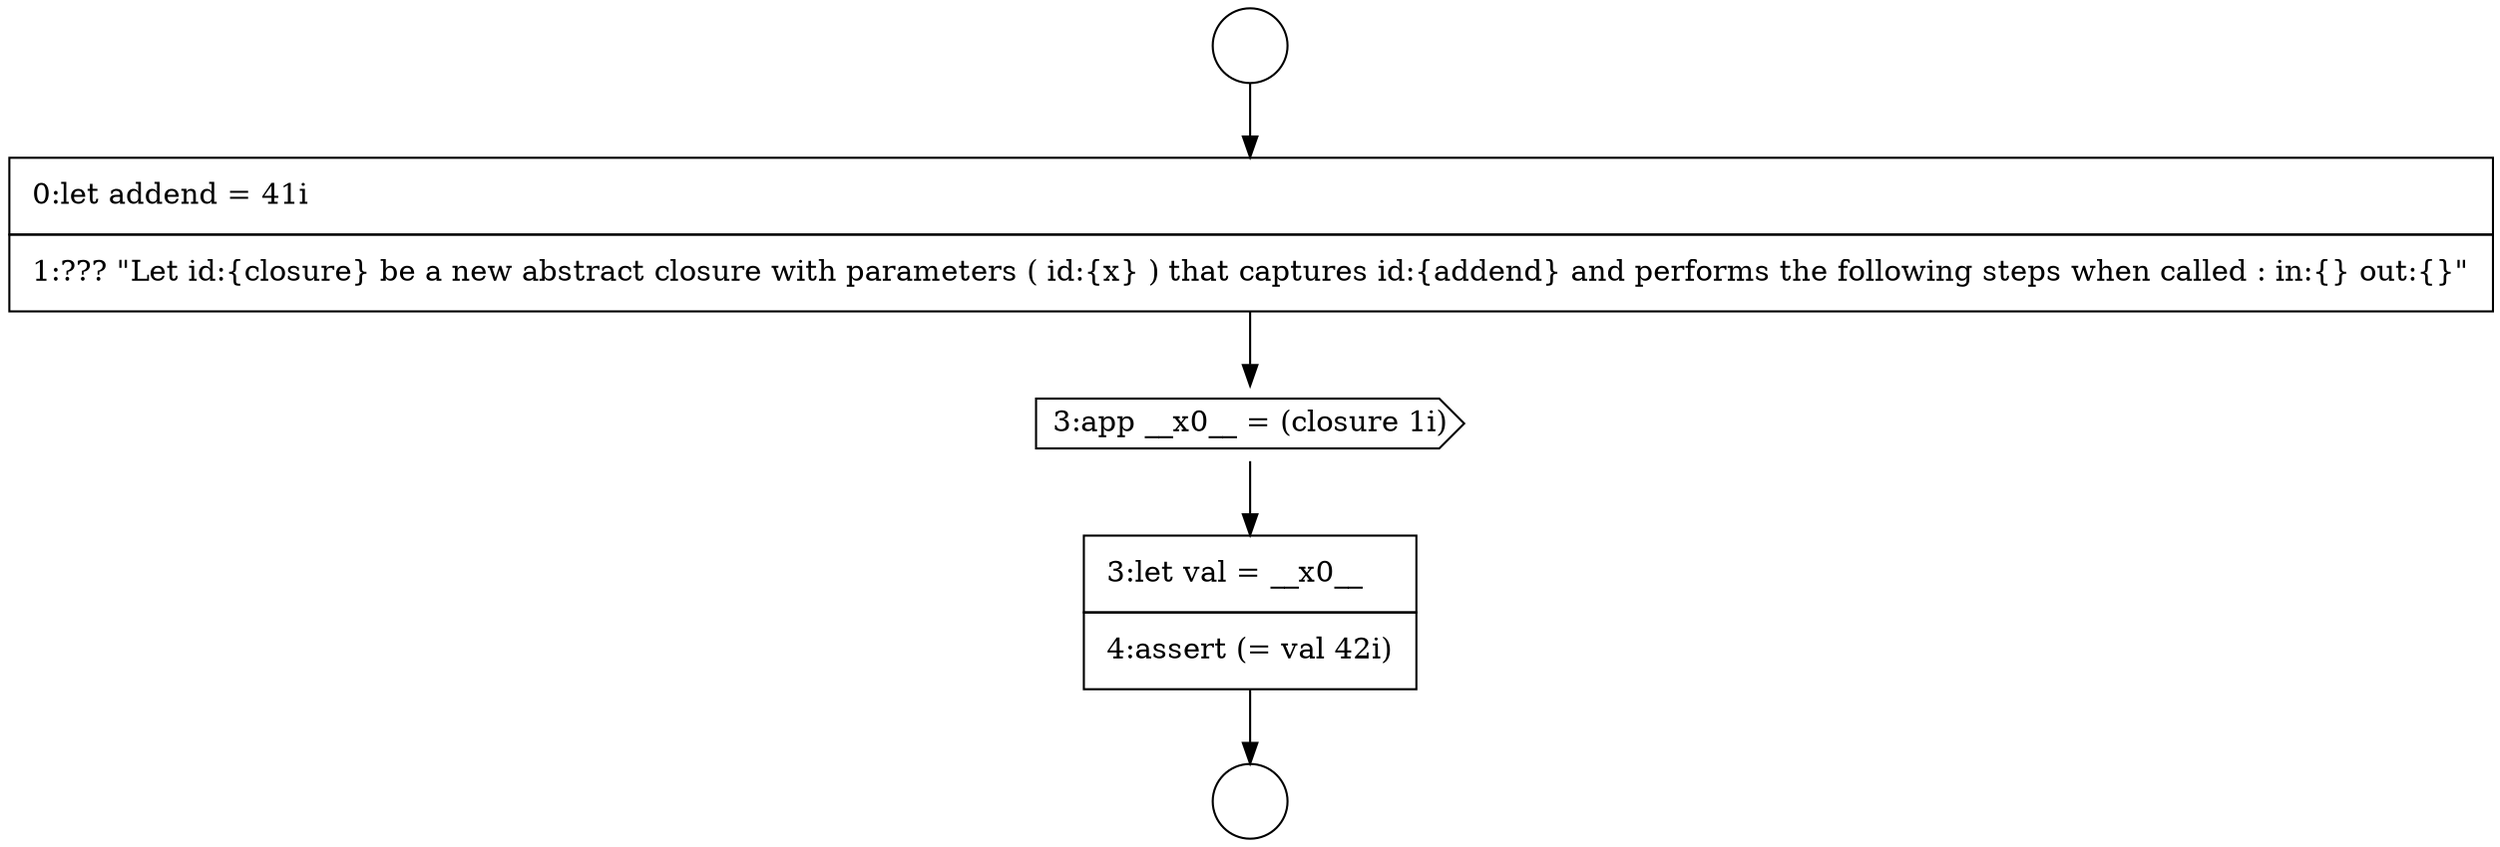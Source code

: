 digraph {
  node492 [shape=circle label=" " color="black" fillcolor="white" style=filled]
  node493 [shape=none, margin=0, label=<<font color="black">
    <table border="0" cellborder="1" cellspacing="0" cellpadding="10">
      <tr><td align="left">0:let addend = 41i</td></tr>
      <tr><td align="left">1:??? &quot;Let id:{closure} be a new abstract closure with parameters ( id:{x} ) that captures id:{addend} and performs the following steps when called : in:{} out:{}&quot;</td></tr>
    </table>
  </font>> color="black" fillcolor="white" style=filled]
  node494 [shape=cds, label=<<font color="black">3:app __x0__ = (closure 1i)</font>> color="black" fillcolor="white" style=filled]
  node495 [shape=none, margin=0, label=<<font color="black">
    <table border="0" cellborder="1" cellspacing="0" cellpadding="10">
      <tr><td align="left">3:let val = __x0__</td></tr>
      <tr><td align="left">4:assert (= val 42i)</td></tr>
    </table>
  </font>> color="black" fillcolor="white" style=filled]
  node491 [shape=circle label=" " color="black" fillcolor="white" style=filled]
  node491 -> node493 [ color="black"]
  node493 -> node494 [ color="black"]
  node494 -> node495 [ color="black"]
  node495 -> node492 [ color="black"]
}
